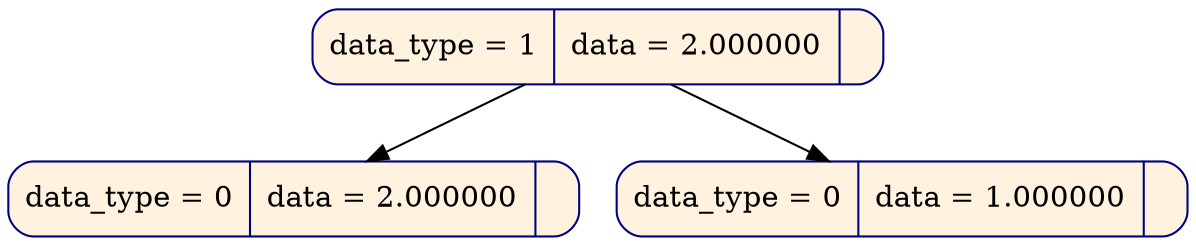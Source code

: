 digraph
{
node [shape = Mrecord, color  = "navy", style = "filled"];
node0x6200000000b8[label = " data_type = 1 | data = 2.000000 | ", fillcolor = "#fff3e0", rank = 0];
node0x6200000000f0[label = " data_type = 0 | data = 2.000000 | ", fillcolor = "#fff3e0", rank = 1];
node0x620000000128[label = " data_type = 0 | data = 1.000000 | ", fillcolor = "#fff3e0", rank = 1];
node0x6200000000b8 -> node0x6200000000f0;
node0x6200000000b8 -> node0x620000000128;
}
